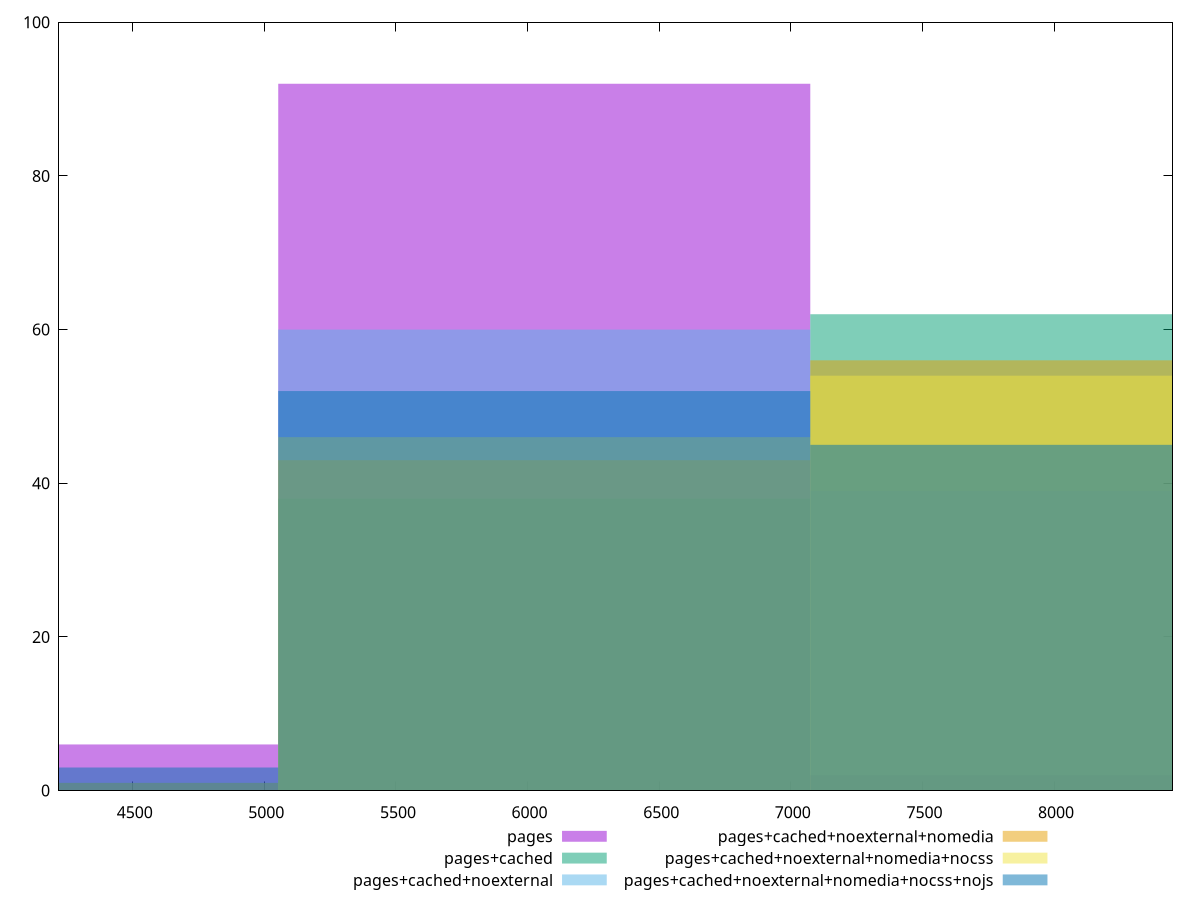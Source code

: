 reset

$pages <<EOF
6063.443045554028 92
4042.295363702685 6
8084.59072740537 2
EOF

$pagesCached <<EOF
6063.443045554028 38
8084.59072740537 62
EOF

$pagesCachedNoexternal <<EOF
6063.443045554028 60
8084.59072740537 39
4042.295363702685 1
EOF

$pagesCachedNoexternalNomedia <<EOF
8084.59072740537 56
6063.443045554028 43
4042.295363702685 1
EOF

$pagesCachedNoexternalNomediaNocss <<EOF
6063.443045554028 46
8084.59072740537 54
EOF

$pagesCachedNoexternalNomediaNocssNojs <<EOF
8084.59072740537 45
6063.443045554028 52
4042.295363702685 3
EOF

set key outside below
set boxwidth 2021.1476818513424
set xrange [4220:8450]
set yrange [0:100]
set trange [0:100]
set style fill transparent solid 0.5 noborder
set terminal svg size 640, 540 enhanced background rgb 'white'
set output "reprap/uses-http2/comparison/histogram/all_raw.svg"

plot $pages title "pages" with boxes, \
     $pagesCached title "pages+cached" with boxes, \
     $pagesCachedNoexternal title "pages+cached+noexternal" with boxes, \
     $pagesCachedNoexternalNomedia title "pages+cached+noexternal+nomedia" with boxes, \
     $pagesCachedNoexternalNomediaNocss title "pages+cached+noexternal+nomedia+nocss" with boxes, \
     $pagesCachedNoexternalNomediaNocssNojs title "pages+cached+noexternal+nomedia+nocss+nojs" with boxes

reset

